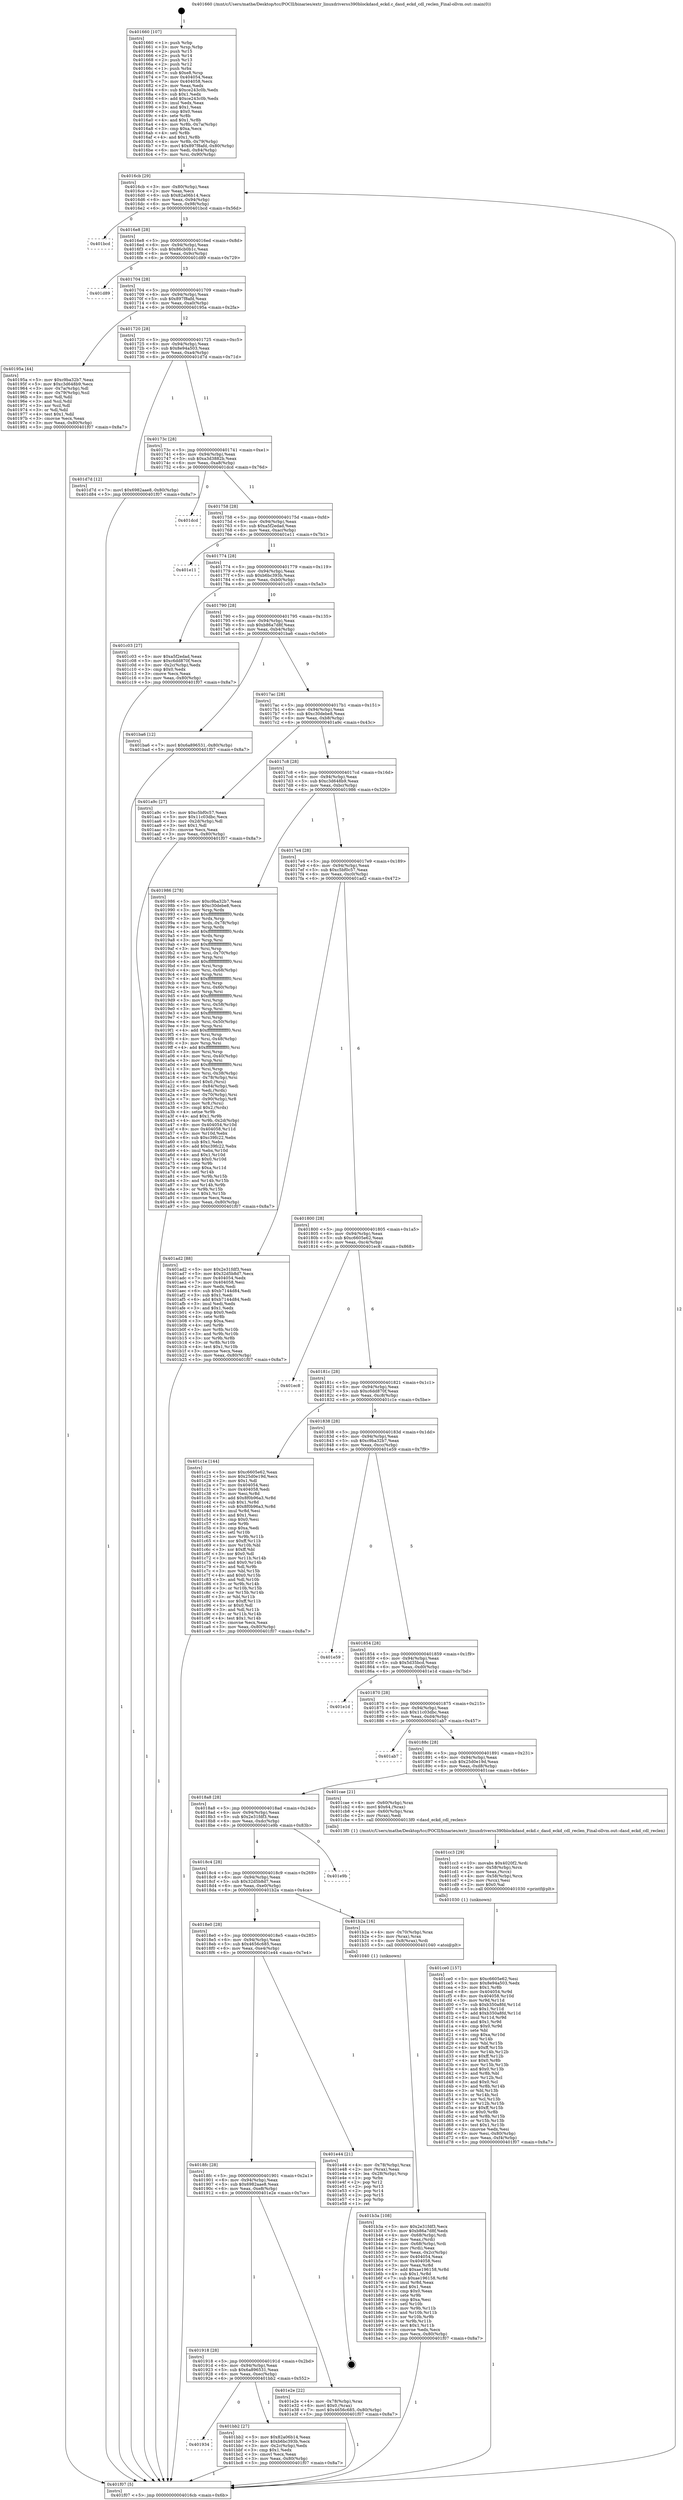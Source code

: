 digraph "0x401660" {
  label = "0x401660 (/mnt/c/Users/mathe/Desktop/tcc/POCII/binaries/extr_linuxdriverss390blockdasd_eckd.c_dasd_eckd_cdl_reclen_Final-ollvm.out::main(0))"
  labelloc = "t"
  node[shape=record]

  Entry [label="",width=0.3,height=0.3,shape=circle,fillcolor=black,style=filled]
  "0x4016cb" [label="{
     0x4016cb [29]\l
     | [instrs]\l
     &nbsp;&nbsp;0x4016cb \<+3\>: mov -0x80(%rbp),%eax\l
     &nbsp;&nbsp;0x4016ce \<+2\>: mov %eax,%ecx\l
     &nbsp;&nbsp;0x4016d0 \<+6\>: sub $0x82a06b14,%ecx\l
     &nbsp;&nbsp;0x4016d6 \<+6\>: mov %eax,-0x94(%rbp)\l
     &nbsp;&nbsp;0x4016dc \<+6\>: mov %ecx,-0x98(%rbp)\l
     &nbsp;&nbsp;0x4016e2 \<+6\>: je 0000000000401bcd \<main+0x56d\>\l
  }"]
  "0x401bcd" [label="{
     0x401bcd\l
  }", style=dashed]
  "0x4016e8" [label="{
     0x4016e8 [28]\l
     | [instrs]\l
     &nbsp;&nbsp;0x4016e8 \<+5\>: jmp 00000000004016ed \<main+0x8d\>\l
     &nbsp;&nbsp;0x4016ed \<+6\>: mov -0x94(%rbp),%eax\l
     &nbsp;&nbsp;0x4016f3 \<+5\>: sub $0x86cb0b1c,%eax\l
     &nbsp;&nbsp;0x4016f8 \<+6\>: mov %eax,-0x9c(%rbp)\l
     &nbsp;&nbsp;0x4016fe \<+6\>: je 0000000000401d89 \<main+0x729\>\l
  }"]
  Exit [label="",width=0.3,height=0.3,shape=circle,fillcolor=black,style=filled,peripheries=2]
  "0x401d89" [label="{
     0x401d89\l
  }", style=dashed]
  "0x401704" [label="{
     0x401704 [28]\l
     | [instrs]\l
     &nbsp;&nbsp;0x401704 \<+5\>: jmp 0000000000401709 \<main+0xa9\>\l
     &nbsp;&nbsp;0x401709 \<+6\>: mov -0x94(%rbp),%eax\l
     &nbsp;&nbsp;0x40170f \<+5\>: sub $0x897f8afd,%eax\l
     &nbsp;&nbsp;0x401714 \<+6\>: mov %eax,-0xa0(%rbp)\l
     &nbsp;&nbsp;0x40171a \<+6\>: je 000000000040195a \<main+0x2fa\>\l
  }"]
  "0x401ce0" [label="{
     0x401ce0 [157]\l
     | [instrs]\l
     &nbsp;&nbsp;0x401ce0 \<+5\>: mov $0xc6605e62,%esi\l
     &nbsp;&nbsp;0x401ce5 \<+5\>: mov $0x8e94a503,%edx\l
     &nbsp;&nbsp;0x401cea \<+3\>: mov $0x1,%r8b\l
     &nbsp;&nbsp;0x401ced \<+8\>: mov 0x404054,%r9d\l
     &nbsp;&nbsp;0x401cf5 \<+8\>: mov 0x404058,%r10d\l
     &nbsp;&nbsp;0x401cfd \<+3\>: mov %r9d,%r11d\l
     &nbsp;&nbsp;0x401d00 \<+7\>: sub $0xb350a8fd,%r11d\l
     &nbsp;&nbsp;0x401d07 \<+4\>: sub $0x1,%r11d\l
     &nbsp;&nbsp;0x401d0b \<+7\>: add $0xb350a8fd,%r11d\l
     &nbsp;&nbsp;0x401d12 \<+4\>: imul %r11d,%r9d\l
     &nbsp;&nbsp;0x401d16 \<+4\>: and $0x1,%r9d\l
     &nbsp;&nbsp;0x401d1a \<+4\>: cmp $0x0,%r9d\l
     &nbsp;&nbsp;0x401d1e \<+3\>: sete %bl\l
     &nbsp;&nbsp;0x401d21 \<+4\>: cmp $0xa,%r10d\l
     &nbsp;&nbsp;0x401d25 \<+4\>: setl %r14b\l
     &nbsp;&nbsp;0x401d29 \<+3\>: mov %bl,%r15b\l
     &nbsp;&nbsp;0x401d2c \<+4\>: xor $0xff,%r15b\l
     &nbsp;&nbsp;0x401d30 \<+3\>: mov %r14b,%r12b\l
     &nbsp;&nbsp;0x401d33 \<+4\>: xor $0xff,%r12b\l
     &nbsp;&nbsp;0x401d37 \<+4\>: xor $0x0,%r8b\l
     &nbsp;&nbsp;0x401d3b \<+3\>: mov %r15b,%r13b\l
     &nbsp;&nbsp;0x401d3e \<+4\>: and $0x0,%r13b\l
     &nbsp;&nbsp;0x401d42 \<+3\>: and %r8b,%bl\l
     &nbsp;&nbsp;0x401d45 \<+3\>: mov %r12b,%cl\l
     &nbsp;&nbsp;0x401d48 \<+3\>: and $0x0,%cl\l
     &nbsp;&nbsp;0x401d4b \<+3\>: and %r8b,%r14b\l
     &nbsp;&nbsp;0x401d4e \<+3\>: or %bl,%r13b\l
     &nbsp;&nbsp;0x401d51 \<+3\>: or %r14b,%cl\l
     &nbsp;&nbsp;0x401d54 \<+3\>: xor %cl,%r13b\l
     &nbsp;&nbsp;0x401d57 \<+3\>: or %r12b,%r15b\l
     &nbsp;&nbsp;0x401d5a \<+4\>: xor $0xff,%r15b\l
     &nbsp;&nbsp;0x401d5e \<+4\>: or $0x0,%r8b\l
     &nbsp;&nbsp;0x401d62 \<+3\>: and %r8b,%r15b\l
     &nbsp;&nbsp;0x401d65 \<+3\>: or %r15b,%r13b\l
     &nbsp;&nbsp;0x401d68 \<+4\>: test $0x1,%r13b\l
     &nbsp;&nbsp;0x401d6c \<+3\>: cmovne %edx,%esi\l
     &nbsp;&nbsp;0x401d6f \<+3\>: mov %esi,-0x80(%rbp)\l
     &nbsp;&nbsp;0x401d72 \<+6\>: mov %eax,-0xf4(%rbp)\l
     &nbsp;&nbsp;0x401d78 \<+5\>: jmp 0000000000401f07 \<main+0x8a7\>\l
  }"]
  "0x40195a" [label="{
     0x40195a [44]\l
     | [instrs]\l
     &nbsp;&nbsp;0x40195a \<+5\>: mov $0xc9ba32b7,%eax\l
     &nbsp;&nbsp;0x40195f \<+5\>: mov $0xc3d648b9,%ecx\l
     &nbsp;&nbsp;0x401964 \<+3\>: mov -0x7a(%rbp),%dl\l
     &nbsp;&nbsp;0x401967 \<+4\>: mov -0x79(%rbp),%sil\l
     &nbsp;&nbsp;0x40196b \<+3\>: mov %dl,%dil\l
     &nbsp;&nbsp;0x40196e \<+3\>: and %sil,%dil\l
     &nbsp;&nbsp;0x401971 \<+3\>: xor %sil,%dl\l
     &nbsp;&nbsp;0x401974 \<+3\>: or %dl,%dil\l
     &nbsp;&nbsp;0x401977 \<+4\>: test $0x1,%dil\l
     &nbsp;&nbsp;0x40197b \<+3\>: cmovne %ecx,%eax\l
     &nbsp;&nbsp;0x40197e \<+3\>: mov %eax,-0x80(%rbp)\l
     &nbsp;&nbsp;0x401981 \<+5\>: jmp 0000000000401f07 \<main+0x8a7\>\l
  }"]
  "0x401720" [label="{
     0x401720 [28]\l
     | [instrs]\l
     &nbsp;&nbsp;0x401720 \<+5\>: jmp 0000000000401725 \<main+0xc5\>\l
     &nbsp;&nbsp;0x401725 \<+6\>: mov -0x94(%rbp),%eax\l
     &nbsp;&nbsp;0x40172b \<+5\>: sub $0x8e94a503,%eax\l
     &nbsp;&nbsp;0x401730 \<+6\>: mov %eax,-0xa4(%rbp)\l
     &nbsp;&nbsp;0x401736 \<+6\>: je 0000000000401d7d \<main+0x71d\>\l
  }"]
  "0x401f07" [label="{
     0x401f07 [5]\l
     | [instrs]\l
     &nbsp;&nbsp;0x401f07 \<+5\>: jmp 00000000004016cb \<main+0x6b\>\l
  }"]
  "0x401660" [label="{
     0x401660 [107]\l
     | [instrs]\l
     &nbsp;&nbsp;0x401660 \<+1\>: push %rbp\l
     &nbsp;&nbsp;0x401661 \<+3\>: mov %rsp,%rbp\l
     &nbsp;&nbsp;0x401664 \<+2\>: push %r15\l
     &nbsp;&nbsp;0x401666 \<+2\>: push %r14\l
     &nbsp;&nbsp;0x401668 \<+2\>: push %r13\l
     &nbsp;&nbsp;0x40166a \<+2\>: push %r12\l
     &nbsp;&nbsp;0x40166c \<+1\>: push %rbx\l
     &nbsp;&nbsp;0x40166d \<+7\>: sub $0xe8,%rsp\l
     &nbsp;&nbsp;0x401674 \<+7\>: mov 0x404054,%eax\l
     &nbsp;&nbsp;0x40167b \<+7\>: mov 0x404058,%ecx\l
     &nbsp;&nbsp;0x401682 \<+2\>: mov %eax,%edx\l
     &nbsp;&nbsp;0x401684 \<+6\>: sub $0xce243c0b,%edx\l
     &nbsp;&nbsp;0x40168a \<+3\>: sub $0x1,%edx\l
     &nbsp;&nbsp;0x40168d \<+6\>: add $0xce243c0b,%edx\l
     &nbsp;&nbsp;0x401693 \<+3\>: imul %edx,%eax\l
     &nbsp;&nbsp;0x401696 \<+3\>: and $0x1,%eax\l
     &nbsp;&nbsp;0x401699 \<+3\>: cmp $0x0,%eax\l
     &nbsp;&nbsp;0x40169c \<+4\>: sete %r8b\l
     &nbsp;&nbsp;0x4016a0 \<+4\>: and $0x1,%r8b\l
     &nbsp;&nbsp;0x4016a4 \<+4\>: mov %r8b,-0x7a(%rbp)\l
     &nbsp;&nbsp;0x4016a8 \<+3\>: cmp $0xa,%ecx\l
     &nbsp;&nbsp;0x4016ab \<+4\>: setl %r8b\l
     &nbsp;&nbsp;0x4016af \<+4\>: and $0x1,%r8b\l
     &nbsp;&nbsp;0x4016b3 \<+4\>: mov %r8b,-0x79(%rbp)\l
     &nbsp;&nbsp;0x4016b7 \<+7\>: movl $0x897f8afd,-0x80(%rbp)\l
     &nbsp;&nbsp;0x4016be \<+6\>: mov %edi,-0x84(%rbp)\l
     &nbsp;&nbsp;0x4016c4 \<+7\>: mov %rsi,-0x90(%rbp)\l
  }"]
  "0x401cc3" [label="{
     0x401cc3 [29]\l
     | [instrs]\l
     &nbsp;&nbsp;0x401cc3 \<+10\>: movabs $0x4020f2,%rdi\l
     &nbsp;&nbsp;0x401ccd \<+4\>: mov -0x58(%rbp),%rcx\l
     &nbsp;&nbsp;0x401cd1 \<+2\>: mov %eax,(%rcx)\l
     &nbsp;&nbsp;0x401cd3 \<+4\>: mov -0x58(%rbp),%rcx\l
     &nbsp;&nbsp;0x401cd7 \<+2\>: mov (%rcx),%esi\l
     &nbsp;&nbsp;0x401cd9 \<+2\>: mov $0x0,%al\l
     &nbsp;&nbsp;0x401cdb \<+5\>: call 0000000000401030 \<printf@plt\>\l
     | [calls]\l
     &nbsp;&nbsp;0x401030 \{1\} (unknown)\l
  }"]
  "0x401d7d" [label="{
     0x401d7d [12]\l
     | [instrs]\l
     &nbsp;&nbsp;0x401d7d \<+7\>: movl $0x6982aae8,-0x80(%rbp)\l
     &nbsp;&nbsp;0x401d84 \<+5\>: jmp 0000000000401f07 \<main+0x8a7\>\l
  }"]
  "0x40173c" [label="{
     0x40173c [28]\l
     | [instrs]\l
     &nbsp;&nbsp;0x40173c \<+5\>: jmp 0000000000401741 \<main+0xe1\>\l
     &nbsp;&nbsp;0x401741 \<+6\>: mov -0x94(%rbp),%eax\l
     &nbsp;&nbsp;0x401747 \<+5\>: sub $0xa3d3882b,%eax\l
     &nbsp;&nbsp;0x40174c \<+6\>: mov %eax,-0xa8(%rbp)\l
     &nbsp;&nbsp;0x401752 \<+6\>: je 0000000000401dcd \<main+0x76d\>\l
  }"]
  "0x401934" [label="{
     0x401934\l
  }", style=dashed]
  "0x401dcd" [label="{
     0x401dcd\l
  }", style=dashed]
  "0x401758" [label="{
     0x401758 [28]\l
     | [instrs]\l
     &nbsp;&nbsp;0x401758 \<+5\>: jmp 000000000040175d \<main+0xfd\>\l
     &nbsp;&nbsp;0x40175d \<+6\>: mov -0x94(%rbp),%eax\l
     &nbsp;&nbsp;0x401763 \<+5\>: sub $0xa5f2edad,%eax\l
     &nbsp;&nbsp;0x401768 \<+6\>: mov %eax,-0xac(%rbp)\l
     &nbsp;&nbsp;0x40176e \<+6\>: je 0000000000401e11 \<main+0x7b1\>\l
  }"]
  "0x401bb2" [label="{
     0x401bb2 [27]\l
     | [instrs]\l
     &nbsp;&nbsp;0x401bb2 \<+5\>: mov $0x82a06b14,%eax\l
     &nbsp;&nbsp;0x401bb7 \<+5\>: mov $0xb6bc393b,%ecx\l
     &nbsp;&nbsp;0x401bbc \<+3\>: mov -0x2c(%rbp),%edx\l
     &nbsp;&nbsp;0x401bbf \<+3\>: cmp $0x1,%edx\l
     &nbsp;&nbsp;0x401bc2 \<+3\>: cmovl %ecx,%eax\l
     &nbsp;&nbsp;0x401bc5 \<+3\>: mov %eax,-0x80(%rbp)\l
     &nbsp;&nbsp;0x401bc8 \<+5\>: jmp 0000000000401f07 \<main+0x8a7\>\l
  }"]
  "0x401e11" [label="{
     0x401e11\l
  }", style=dashed]
  "0x401774" [label="{
     0x401774 [28]\l
     | [instrs]\l
     &nbsp;&nbsp;0x401774 \<+5\>: jmp 0000000000401779 \<main+0x119\>\l
     &nbsp;&nbsp;0x401779 \<+6\>: mov -0x94(%rbp),%eax\l
     &nbsp;&nbsp;0x40177f \<+5\>: sub $0xb6bc393b,%eax\l
     &nbsp;&nbsp;0x401784 \<+6\>: mov %eax,-0xb0(%rbp)\l
     &nbsp;&nbsp;0x40178a \<+6\>: je 0000000000401c03 \<main+0x5a3\>\l
  }"]
  "0x401918" [label="{
     0x401918 [28]\l
     | [instrs]\l
     &nbsp;&nbsp;0x401918 \<+5\>: jmp 000000000040191d \<main+0x2bd\>\l
     &nbsp;&nbsp;0x40191d \<+6\>: mov -0x94(%rbp),%eax\l
     &nbsp;&nbsp;0x401923 \<+5\>: sub $0x6a896531,%eax\l
     &nbsp;&nbsp;0x401928 \<+6\>: mov %eax,-0xec(%rbp)\l
     &nbsp;&nbsp;0x40192e \<+6\>: je 0000000000401bb2 \<main+0x552\>\l
  }"]
  "0x401c03" [label="{
     0x401c03 [27]\l
     | [instrs]\l
     &nbsp;&nbsp;0x401c03 \<+5\>: mov $0xa5f2edad,%eax\l
     &nbsp;&nbsp;0x401c08 \<+5\>: mov $0xc6dd870f,%ecx\l
     &nbsp;&nbsp;0x401c0d \<+3\>: mov -0x2c(%rbp),%edx\l
     &nbsp;&nbsp;0x401c10 \<+3\>: cmp $0x0,%edx\l
     &nbsp;&nbsp;0x401c13 \<+3\>: cmove %ecx,%eax\l
     &nbsp;&nbsp;0x401c16 \<+3\>: mov %eax,-0x80(%rbp)\l
     &nbsp;&nbsp;0x401c19 \<+5\>: jmp 0000000000401f07 \<main+0x8a7\>\l
  }"]
  "0x401790" [label="{
     0x401790 [28]\l
     | [instrs]\l
     &nbsp;&nbsp;0x401790 \<+5\>: jmp 0000000000401795 \<main+0x135\>\l
     &nbsp;&nbsp;0x401795 \<+6\>: mov -0x94(%rbp),%eax\l
     &nbsp;&nbsp;0x40179b \<+5\>: sub $0xb86a7d8f,%eax\l
     &nbsp;&nbsp;0x4017a0 \<+6\>: mov %eax,-0xb4(%rbp)\l
     &nbsp;&nbsp;0x4017a6 \<+6\>: je 0000000000401ba6 \<main+0x546\>\l
  }"]
  "0x401e2e" [label="{
     0x401e2e [22]\l
     | [instrs]\l
     &nbsp;&nbsp;0x401e2e \<+4\>: mov -0x78(%rbp),%rax\l
     &nbsp;&nbsp;0x401e32 \<+6\>: movl $0x0,(%rax)\l
     &nbsp;&nbsp;0x401e38 \<+7\>: movl $0x4656c685,-0x80(%rbp)\l
     &nbsp;&nbsp;0x401e3f \<+5\>: jmp 0000000000401f07 \<main+0x8a7\>\l
  }"]
  "0x401ba6" [label="{
     0x401ba6 [12]\l
     | [instrs]\l
     &nbsp;&nbsp;0x401ba6 \<+7\>: movl $0x6a896531,-0x80(%rbp)\l
     &nbsp;&nbsp;0x401bad \<+5\>: jmp 0000000000401f07 \<main+0x8a7\>\l
  }"]
  "0x4017ac" [label="{
     0x4017ac [28]\l
     | [instrs]\l
     &nbsp;&nbsp;0x4017ac \<+5\>: jmp 00000000004017b1 \<main+0x151\>\l
     &nbsp;&nbsp;0x4017b1 \<+6\>: mov -0x94(%rbp),%eax\l
     &nbsp;&nbsp;0x4017b7 \<+5\>: sub $0xc30debe8,%eax\l
     &nbsp;&nbsp;0x4017bc \<+6\>: mov %eax,-0xb8(%rbp)\l
     &nbsp;&nbsp;0x4017c2 \<+6\>: je 0000000000401a9c \<main+0x43c\>\l
  }"]
  "0x4018fc" [label="{
     0x4018fc [28]\l
     | [instrs]\l
     &nbsp;&nbsp;0x4018fc \<+5\>: jmp 0000000000401901 \<main+0x2a1\>\l
     &nbsp;&nbsp;0x401901 \<+6\>: mov -0x94(%rbp),%eax\l
     &nbsp;&nbsp;0x401907 \<+5\>: sub $0x6982aae8,%eax\l
     &nbsp;&nbsp;0x40190c \<+6\>: mov %eax,-0xe8(%rbp)\l
     &nbsp;&nbsp;0x401912 \<+6\>: je 0000000000401e2e \<main+0x7ce\>\l
  }"]
  "0x401a9c" [label="{
     0x401a9c [27]\l
     | [instrs]\l
     &nbsp;&nbsp;0x401a9c \<+5\>: mov $0xc5bf0c57,%eax\l
     &nbsp;&nbsp;0x401aa1 \<+5\>: mov $0x11c03dbc,%ecx\l
     &nbsp;&nbsp;0x401aa6 \<+3\>: mov -0x2d(%rbp),%dl\l
     &nbsp;&nbsp;0x401aa9 \<+3\>: test $0x1,%dl\l
     &nbsp;&nbsp;0x401aac \<+3\>: cmovne %ecx,%eax\l
     &nbsp;&nbsp;0x401aaf \<+3\>: mov %eax,-0x80(%rbp)\l
     &nbsp;&nbsp;0x401ab2 \<+5\>: jmp 0000000000401f07 \<main+0x8a7\>\l
  }"]
  "0x4017c8" [label="{
     0x4017c8 [28]\l
     | [instrs]\l
     &nbsp;&nbsp;0x4017c8 \<+5\>: jmp 00000000004017cd \<main+0x16d\>\l
     &nbsp;&nbsp;0x4017cd \<+6\>: mov -0x94(%rbp),%eax\l
     &nbsp;&nbsp;0x4017d3 \<+5\>: sub $0xc3d648b9,%eax\l
     &nbsp;&nbsp;0x4017d8 \<+6\>: mov %eax,-0xbc(%rbp)\l
     &nbsp;&nbsp;0x4017de \<+6\>: je 0000000000401986 \<main+0x326\>\l
  }"]
  "0x401e44" [label="{
     0x401e44 [21]\l
     | [instrs]\l
     &nbsp;&nbsp;0x401e44 \<+4\>: mov -0x78(%rbp),%rax\l
     &nbsp;&nbsp;0x401e48 \<+2\>: mov (%rax),%eax\l
     &nbsp;&nbsp;0x401e4a \<+4\>: lea -0x28(%rbp),%rsp\l
     &nbsp;&nbsp;0x401e4e \<+1\>: pop %rbx\l
     &nbsp;&nbsp;0x401e4f \<+2\>: pop %r12\l
     &nbsp;&nbsp;0x401e51 \<+2\>: pop %r13\l
     &nbsp;&nbsp;0x401e53 \<+2\>: pop %r14\l
     &nbsp;&nbsp;0x401e55 \<+2\>: pop %r15\l
     &nbsp;&nbsp;0x401e57 \<+1\>: pop %rbp\l
     &nbsp;&nbsp;0x401e58 \<+1\>: ret\l
  }"]
  "0x401986" [label="{
     0x401986 [278]\l
     | [instrs]\l
     &nbsp;&nbsp;0x401986 \<+5\>: mov $0xc9ba32b7,%eax\l
     &nbsp;&nbsp;0x40198b \<+5\>: mov $0xc30debe8,%ecx\l
     &nbsp;&nbsp;0x401990 \<+3\>: mov %rsp,%rdx\l
     &nbsp;&nbsp;0x401993 \<+4\>: add $0xfffffffffffffff0,%rdx\l
     &nbsp;&nbsp;0x401997 \<+3\>: mov %rdx,%rsp\l
     &nbsp;&nbsp;0x40199a \<+4\>: mov %rdx,-0x78(%rbp)\l
     &nbsp;&nbsp;0x40199e \<+3\>: mov %rsp,%rdx\l
     &nbsp;&nbsp;0x4019a1 \<+4\>: add $0xfffffffffffffff0,%rdx\l
     &nbsp;&nbsp;0x4019a5 \<+3\>: mov %rdx,%rsp\l
     &nbsp;&nbsp;0x4019a8 \<+3\>: mov %rsp,%rsi\l
     &nbsp;&nbsp;0x4019ab \<+4\>: add $0xfffffffffffffff0,%rsi\l
     &nbsp;&nbsp;0x4019af \<+3\>: mov %rsi,%rsp\l
     &nbsp;&nbsp;0x4019b2 \<+4\>: mov %rsi,-0x70(%rbp)\l
     &nbsp;&nbsp;0x4019b6 \<+3\>: mov %rsp,%rsi\l
     &nbsp;&nbsp;0x4019b9 \<+4\>: add $0xfffffffffffffff0,%rsi\l
     &nbsp;&nbsp;0x4019bd \<+3\>: mov %rsi,%rsp\l
     &nbsp;&nbsp;0x4019c0 \<+4\>: mov %rsi,-0x68(%rbp)\l
     &nbsp;&nbsp;0x4019c4 \<+3\>: mov %rsp,%rsi\l
     &nbsp;&nbsp;0x4019c7 \<+4\>: add $0xfffffffffffffff0,%rsi\l
     &nbsp;&nbsp;0x4019cb \<+3\>: mov %rsi,%rsp\l
     &nbsp;&nbsp;0x4019ce \<+4\>: mov %rsi,-0x60(%rbp)\l
     &nbsp;&nbsp;0x4019d2 \<+3\>: mov %rsp,%rsi\l
     &nbsp;&nbsp;0x4019d5 \<+4\>: add $0xfffffffffffffff0,%rsi\l
     &nbsp;&nbsp;0x4019d9 \<+3\>: mov %rsi,%rsp\l
     &nbsp;&nbsp;0x4019dc \<+4\>: mov %rsi,-0x58(%rbp)\l
     &nbsp;&nbsp;0x4019e0 \<+3\>: mov %rsp,%rsi\l
     &nbsp;&nbsp;0x4019e3 \<+4\>: add $0xfffffffffffffff0,%rsi\l
     &nbsp;&nbsp;0x4019e7 \<+3\>: mov %rsi,%rsp\l
     &nbsp;&nbsp;0x4019ea \<+4\>: mov %rsi,-0x50(%rbp)\l
     &nbsp;&nbsp;0x4019ee \<+3\>: mov %rsp,%rsi\l
     &nbsp;&nbsp;0x4019f1 \<+4\>: add $0xfffffffffffffff0,%rsi\l
     &nbsp;&nbsp;0x4019f5 \<+3\>: mov %rsi,%rsp\l
     &nbsp;&nbsp;0x4019f8 \<+4\>: mov %rsi,-0x48(%rbp)\l
     &nbsp;&nbsp;0x4019fc \<+3\>: mov %rsp,%rsi\l
     &nbsp;&nbsp;0x4019ff \<+4\>: add $0xfffffffffffffff0,%rsi\l
     &nbsp;&nbsp;0x401a03 \<+3\>: mov %rsi,%rsp\l
     &nbsp;&nbsp;0x401a06 \<+4\>: mov %rsi,-0x40(%rbp)\l
     &nbsp;&nbsp;0x401a0a \<+3\>: mov %rsp,%rsi\l
     &nbsp;&nbsp;0x401a0d \<+4\>: add $0xfffffffffffffff0,%rsi\l
     &nbsp;&nbsp;0x401a11 \<+3\>: mov %rsi,%rsp\l
     &nbsp;&nbsp;0x401a14 \<+4\>: mov %rsi,-0x38(%rbp)\l
     &nbsp;&nbsp;0x401a18 \<+4\>: mov -0x78(%rbp),%rsi\l
     &nbsp;&nbsp;0x401a1c \<+6\>: movl $0x0,(%rsi)\l
     &nbsp;&nbsp;0x401a22 \<+6\>: mov -0x84(%rbp),%edi\l
     &nbsp;&nbsp;0x401a28 \<+2\>: mov %edi,(%rdx)\l
     &nbsp;&nbsp;0x401a2a \<+4\>: mov -0x70(%rbp),%rsi\l
     &nbsp;&nbsp;0x401a2e \<+7\>: mov -0x90(%rbp),%r8\l
     &nbsp;&nbsp;0x401a35 \<+3\>: mov %r8,(%rsi)\l
     &nbsp;&nbsp;0x401a38 \<+3\>: cmpl $0x2,(%rdx)\l
     &nbsp;&nbsp;0x401a3b \<+4\>: setne %r9b\l
     &nbsp;&nbsp;0x401a3f \<+4\>: and $0x1,%r9b\l
     &nbsp;&nbsp;0x401a43 \<+4\>: mov %r9b,-0x2d(%rbp)\l
     &nbsp;&nbsp;0x401a47 \<+8\>: mov 0x404054,%r10d\l
     &nbsp;&nbsp;0x401a4f \<+8\>: mov 0x404058,%r11d\l
     &nbsp;&nbsp;0x401a57 \<+3\>: mov %r10d,%ebx\l
     &nbsp;&nbsp;0x401a5a \<+6\>: sub $0xc39fc22,%ebx\l
     &nbsp;&nbsp;0x401a60 \<+3\>: sub $0x1,%ebx\l
     &nbsp;&nbsp;0x401a63 \<+6\>: add $0xc39fc22,%ebx\l
     &nbsp;&nbsp;0x401a69 \<+4\>: imul %ebx,%r10d\l
     &nbsp;&nbsp;0x401a6d \<+4\>: and $0x1,%r10d\l
     &nbsp;&nbsp;0x401a71 \<+4\>: cmp $0x0,%r10d\l
     &nbsp;&nbsp;0x401a75 \<+4\>: sete %r9b\l
     &nbsp;&nbsp;0x401a79 \<+4\>: cmp $0xa,%r11d\l
     &nbsp;&nbsp;0x401a7d \<+4\>: setl %r14b\l
     &nbsp;&nbsp;0x401a81 \<+3\>: mov %r9b,%r15b\l
     &nbsp;&nbsp;0x401a84 \<+3\>: and %r14b,%r15b\l
     &nbsp;&nbsp;0x401a87 \<+3\>: xor %r14b,%r9b\l
     &nbsp;&nbsp;0x401a8a \<+3\>: or %r9b,%r15b\l
     &nbsp;&nbsp;0x401a8d \<+4\>: test $0x1,%r15b\l
     &nbsp;&nbsp;0x401a91 \<+3\>: cmovne %ecx,%eax\l
     &nbsp;&nbsp;0x401a94 \<+3\>: mov %eax,-0x80(%rbp)\l
     &nbsp;&nbsp;0x401a97 \<+5\>: jmp 0000000000401f07 \<main+0x8a7\>\l
  }"]
  "0x4017e4" [label="{
     0x4017e4 [28]\l
     | [instrs]\l
     &nbsp;&nbsp;0x4017e4 \<+5\>: jmp 00000000004017e9 \<main+0x189\>\l
     &nbsp;&nbsp;0x4017e9 \<+6\>: mov -0x94(%rbp),%eax\l
     &nbsp;&nbsp;0x4017ef \<+5\>: sub $0xc5bf0c57,%eax\l
     &nbsp;&nbsp;0x4017f4 \<+6\>: mov %eax,-0xc0(%rbp)\l
     &nbsp;&nbsp;0x4017fa \<+6\>: je 0000000000401ad2 \<main+0x472\>\l
  }"]
  "0x401b3a" [label="{
     0x401b3a [108]\l
     | [instrs]\l
     &nbsp;&nbsp;0x401b3a \<+5\>: mov $0x2e31fdf3,%ecx\l
     &nbsp;&nbsp;0x401b3f \<+5\>: mov $0xb86a7d8f,%edx\l
     &nbsp;&nbsp;0x401b44 \<+4\>: mov -0x68(%rbp),%rdi\l
     &nbsp;&nbsp;0x401b48 \<+2\>: mov %eax,(%rdi)\l
     &nbsp;&nbsp;0x401b4a \<+4\>: mov -0x68(%rbp),%rdi\l
     &nbsp;&nbsp;0x401b4e \<+2\>: mov (%rdi),%eax\l
     &nbsp;&nbsp;0x401b50 \<+3\>: mov %eax,-0x2c(%rbp)\l
     &nbsp;&nbsp;0x401b53 \<+7\>: mov 0x404054,%eax\l
     &nbsp;&nbsp;0x401b5a \<+7\>: mov 0x404058,%esi\l
     &nbsp;&nbsp;0x401b61 \<+3\>: mov %eax,%r8d\l
     &nbsp;&nbsp;0x401b64 \<+7\>: add $0xae196158,%r8d\l
     &nbsp;&nbsp;0x401b6b \<+4\>: sub $0x1,%r8d\l
     &nbsp;&nbsp;0x401b6f \<+7\>: sub $0xae196158,%r8d\l
     &nbsp;&nbsp;0x401b76 \<+4\>: imul %r8d,%eax\l
     &nbsp;&nbsp;0x401b7a \<+3\>: and $0x1,%eax\l
     &nbsp;&nbsp;0x401b7d \<+3\>: cmp $0x0,%eax\l
     &nbsp;&nbsp;0x401b80 \<+4\>: sete %r9b\l
     &nbsp;&nbsp;0x401b84 \<+3\>: cmp $0xa,%esi\l
     &nbsp;&nbsp;0x401b87 \<+4\>: setl %r10b\l
     &nbsp;&nbsp;0x401b8b \<+3\>: mov %r9b,%r11b\l
     &nbsp;&nbsp;0x401b8e \<+3\>: and %r10b,%r11b\l
     &nbsp;&nbsp;0x401b91 \<+3\>: xor %r10b,%r9b\l
     &nbsp;&nbsp;0x401b94 \<+3\>: or %r9b,%r11b\l
     &nbsp;&nbsp;0x401b97 \<+4\>: test $0x1,%r11b\l
     &nbsp;&nbsp;0x401b9b \<+3\>: cmovne %edx,%ecx\l
     &nbsp;&nbsp;0x401b9e \<+3\>: mov %ecx,-0x80(%rbp)\l
     &nbsp;&nbsp;0x401ba1 \<+5\>: jmp 0000000000401f07 \<main+0x8a7\>\l
  }"]
  "0x4018e0" [label="{
     0x4018e0 [28]\l
     | [instrs]\l
     &nbsp;&nbsp;0x4018e0 \<+5\>: jmp 00000000004018e5 \<main+0x285\>\l
     &nbsp;&nbsp;0x4018e5 \<+6\>: mov -0x94(%rbp),%eax\l
     &nbsp;&nbsp;0x4018eb \<+5\>: sub $0x4656c685,%eax\l
     &nbsp;&nbsp;0x4018f0 \<+6\>: mov %eax,-0xe4(%rbp)\l
     &nbsp;&nbsp;0x4018f6 \<+6\>: je 0000000000401e44 \<main+0x7e4\>\l
  }"]
  "0x401ad2" [label="{
     0x401ad2 [88]\l
     | [instrs]\l
     &nbsp;&nbsp;0x401ad2 \<+5\>: mov $0x2e31fdf3,%eax\l
     &nbsp;&nbsp;0x401ad7 \<+5\>: mov $0x32d5b8d7,%ecx\l
     &nbsp;&nbsp;0x401adc \<+7\>: mov 0x404054,%edx\l
     &nbsp;&nbsp;0x401ae3 \<+7\>: mov 0x404058,%esi\l
     &nbsp;&nbsp;0x401aea \<+2\>: mov %edx,%edi\l
     &nbsp;&nbsp;0x401aec \<+6\>: sub $0xb7144d84,%edi\l
     &nbsp;&nbsp;0x401af2 \<+3\>: sub $0x1,%edi\l
     &nbsp;&nbsp;0x401af5 \<+6\>: add $0xb7144d84,%edi\l
     &nbsp;&nbsp;0x401afb \<+3\>: imul %edi,%edx\l
     &nbsp;&nbsp;0x401afe \<+3\>: and $0x1,%edx\l
     &nbsp;&nbsp;0x401b01 \<+3\>: cmp $0x0,%edx\l
     &nbsp;&nbsp;0x401b04 \<+4\>: sete %r8b\l
     &nbsp;&nbsp;0x401b08 \<+3\>: cmp $0xa,%esi\l
     &nbsp;&nbsp;0x401b0b \<+4\>: setl %r9b\l
     &nbsp;&nbsp;0x401b0f \<+3\>: mov %r8b,%r10b\l
     &nbsp;&nbsp;0x401b12 \<+3\>: and %r9b,%r10b\l
     &nbsp;&nbsp;0x401b15 \<+3\>: xor %r9b,%r8b\l
     &nbsp;&nbsp;0x401b18 \<+3\>: or %r8b,%r10b\l
     &nbsp;&nbsp;0x401b1b \<+4\>: test $0x1,%r10b\l
     &nbsp;&nbsp;0x401b1f \<+3\>: cmovne %ecx,%eax\l
     &nbsp;&nbsp;0x401b22 \<+3\>: mov %eax,-0x80(%rbp)\l
     &nbsp;&nbsp;0x401b25 \<+5\>: jmp 0000000000401f07 \<main+0x8a7\>\l
  }"]
  "0x401800" [label="{
     0x401800 [28]\l
     | [instrs]\l
     &nbsp;&nbsp;0x401800 \<+5\>: jmp 0000000000401805 \<main+0x1a5\>\l
     &nbsp;&nbsp;0x401805 \<+6\>: mov -0x94(%rbp),%eax\l
     &nbsp;&nbsp;0x40180b \<+5\>: sub $0xc6605e62,%eax\l
     &nbsp;&nbsp;0x401810 \<+6\>: mov %eax,-0xc4(%rbp)\l
     &nbsp;&nbsp;0x401816 \<+6\>: je 0000000000401ec8 \<main+0x868\>\l
  }"]
  "0x401b2a" [label="{
     0x401b2a [16]\l
     | [instrs]\l
     &nbsp;&nbsp;0x401b2a \<+4\>: mov -0x70(%rbp),%rax\l
     &nbsp;&nbsp;0x401b2e \<+3\>: mov (%rax),%rax\l
     &nbsp;&nbsp;0x401b31 \<+4\>: mov 0x8(%rax),%rdi\l
     &nbsp;&nbsp;0x401b35 \<+5\>: call 0000000000401040 \<atoi@plt\>\l
     | [calls]\l
     &nbsp;&nbsp;0x401040 \{1\} (unknown)\l
  }"]
  "0x401ec8" [label="{
     0x401ec8\l
  }", style=dashed]
  "0x40181c" [label="{
     0x40181c [28]\l
     | [instrs]\l
     &nbsp;&nbsp;0x40181c \<+5\>: jmp 0000000000401821 \<main+0x1c1\>\l
     &nbsp;&nbsp;0x401821 \<+6\>: mov -0x94(%rbp),%eax\l
     &nbsp;&nbsp;0x401827 \<+5\>: sub $0xc6dd870f,%eax\l
     &nbsp;&nbsp;0x40182c \<+6\>: mov %eax,-0xc8(%rbp)\l
     &nbsp;&nbsp;0x401832 \<+6\>: je 0000000000401c1e \<main+0x5be\>\l
  }"]
  "0x4018c4" [label="{
     0x4018c4 [28]\l
     | [instrs]\l
     &nbsp;&nbsp;0x4018c4 \<+5\>: jmp 00000000004018c9 \<main+0x269\>\l
     &nbsp;&nbsp;0x4018c9 \<+6\>: mov -0x94(%rbp),%eax\l
     &nbsp;&nbsp;0x4018cf \<+5\>: sub $0x32d5b8d7,%eax\l
     &nbsp;&nbsp;0x4018d4 \<+6\>: mov %eax,-0xe0(%rbp)\l
     &nbsp;&nbsp;0x4018da \<+6\>: je 0000000000401b2a \<main+0x4ca\>\l
  }"]
  "0x401c1e" [label="{
     0x401c1e [144]\l
     | [instrs]\l
     &nbsp;&nbsp;0x401c1e \<+5\>: mov $0xc6605e62,%eax\l
     &nbsp;&nbsp;0x401c23 \<+5\>: mov $0x25d0e19d,%ecx\l
     &nbsp;&nbsp;0x401c28 \<+2\>: mov $0x1,%dl\l
     &nbsp;&nbsp;0x401c2a \<+7\>: mov 0x404054,%esi\l
     &nbsp;&nbsp;0x401c31 \<+7\>: mov 0x404058,%edi\l
     &nbsp;&nbsp;0x401c38 \<+3\>: mov %esi,%r8d\l
     &nbsp;&nbsp;0x401c3b \<+7\>: add $0x8f0b96a3,%r8d\l
     &nbsp;&nbsp;0x401c42 \<+4\>: sub $0x1,%r8d\l
     &nbsp;&nbsp;0x401c46 \<+7\>: sub $0x8f0b96a3,%r8d\l
     &nbsp;&nbsp;0x401c4d \<+4\>: imul %r8d,%esi\l
     &nbsp;&nbsp;0x401c51 \<+3\>: and $0x1,%esi\l
     &nbsp;&nbsp;0x401c54 \<+3\>: cmp $0x0,%esi\l
     &nbsp;&nbsp;0x401c57 \<+4\>: sete %r9b\l
     &nbsp;&nbsp;0x401c5b \<+3\>: cmp $0xa,%edi\l
     &nbsp;&nbsp;0x401c5e \<+4\>: setl %r10b\l
     &nbsp;&nbsp;0x401c62 \<+3\>: mov %r9b,%r11b\l
     &nbsp;&nbsp;0x401c65 \<+4\>: xor $0xff,%r11b\l
     &nbsp;&nbsp;0x401c69 \<+3\>: mov %r10b,%bl\l
     &nbsp;&nbsp;0x401c6c \<+3\>: xor $0xff,%bl\l
     &nbsp;&nbsp;0x401c6f \<+3\>: xor $0x0,%dl\l
     &nbsp;&nbsp;0x401c72 \<+3\>: mov %r11b,%r14b\l
     &nbsp;&nbsp;0x401c75 \<+4\>: and $0x0,%r14b\l
     &nbsp;&nbsp;0x401c79 \<+3\>: and %dl,%r9b\l
     &nbsp;&nbsp;0x401c7c \<+3\>: mov %bl,%r15b\l
     &nbsp;&nbsp;0x401c7f \<+4\>: and $0x0,%r15b\l
     &nbsp;&nbsp;0x401c83 \<+3\>: and %dl,%r10b\l
     &nbsp;&nbsp;0x401c86 \<+3\>: or %r9b,%r14b\l
     &nbsp;&nbsp;0x401c89 \<+3\>: or %r10b,%r15b\l
     &nbsp;&nbsp;0x401c8c \<+3\>: xor %r15b,%r14b\l
     &nbsp;&nbsp;0x401c8f \<+3\>: or %bl,%r11b\l
     &nbsp;&nbsp;0x401c92 \<+4\>: xor $0xff,%r11b\l
     &nbsp;&nbsp;0x401c96 \<+3\>: or $0x0,%dl\l
     &nbsp;&nbsp;0x401c99 \<+3\>: and %dl,%r11b\l
     &nbsp;&nbsp;0x401c9c \<+3\>: or %r11b,%r14b\l
     &nbsp;&nbsp;0x401c9f \<+4\>: test $0x1,%r14b\l
     &nbsp;&nbsp;0x401ca3 \<+3\>: cmovne %ecx,%eax\l
     &nbsp;&nbsp;0x401ca6 \<+3\>: mov %eax,-0x80(%rbp)\l
     &nbsp;&nbsp;0x401ca9 \<+5\>: jmp 0000000000401f07 \<main+0x8a7\>\l
  }"]
  "0x401838" [label="{
     0x401838 [28]\l
     | [instrs]\l
     &nbsp;&nbsp;0x401838 \<+5\>: jmp 000000000040183d \<main+0x1dd\>\l
     &nbsp;&nbsp;0x40183d \<+6\>: mov -0x94(%rbp),%eax\l
     &nbsp;&nbsp;0x401843 \<+5\>: sub $0xc9ba32b7,%eax\l
     &nbsp;&nbsp;0x401848 \<+6\>: mov %eax,-0xcc(%rbp)\l
     &nbsp;&nbsp;0x40184e \<+6\>: je 0000000000401e59 \<main+0x7f9\>\l
  }"]
  "0x401e9b" [label="{
     0x401e9b\l
  }", style=dashed]
  "0x401e59" [label="{
     0x401e59\l
  }", style=dashed]
  "0x401854" [label="{
     0x401854 [28]\l
     | [instrs]\l
     &nbsp;&nbsp;0x401854 \<+5\>: jmp 0000000000401859 \<main+0x1f9\>\l
     &nbsp;&nbsp;0x401859 \<+6\>: mov -0x94(%rbp),%eax\l
     &nbsp;&nbsp;0x40185f \<+5\>: sub $0x5d35bcd,%eax\l
     &nbsp;&nbsp;0x401864 \<+6\>: mov %eax,-0xd0(%rbp)\l
     &nbsp;&nbsp;0x40186a \<+6\>: je 0000000000401e1d \<main+0x7bd\>\l
  }"]
  "0x4018a8" [label="{
     0x4018a8 [28]\l
     | [instrs]\l
     &nbsp;&nbsp;0x4018a8 \<+5\>: jmp 00000000004018ad \<main+0x24d\>\l
     &nbsp;&nbsp;0x4018ad \<+6\>: mov -0x94(%rbp),%eax\l
     &nbsp;&nbsp;0x4018b3 \<+5\>: sub $0x2e31fdf3,%eax\l
     &nbsp;&nbsp;0x4018b8 \<+6\>: mov %eax,-0xdc(%rbp)\l
     &nbsp;&nbsp;0x4018be \<+6\>: je 0000000000401e9b \<main+0x83b\>\l
  }"]
  "0x401e1d" [label="{
     0x401e1d\l
  }", style=dashed]
  "0x401870" [label="{
     0x401870 [28]\l
     | [instrs]\l
     &nbsp;&nbsp;0x401870 \<+5\>: jmp 0000000000401875 \<main+0x215\>\l
     &nbsp;&nbsp;0x401875 \<+6\>: mov -0x94(%rbp),%eax\l
     &nbsp;&nbsp;0x40187b \<+5\>: sub $0x11c03dbc,%eax\l
     &nbsp;&nbsp;0x401880 \<+6\>: mov %eax,-0xd4(%rbp)\l
     &nbsp;&nbsp;0x401886 \<+6\>: je 0000000000401ab7 \<main+0x457\>\l
  }"]
  "0x401cae" [label="{
     0x401cae [21]\l
     | [instrs]\l
     &nbsp;&nbsp;0x401cae \<+4\>: mov -0x60(%rbp),%rax\l
     &nbsp;&nbsp;0x401cb2 \<+6\>: movl $0x64,(%rax)\l
     &nbsp;&nbsp;0x401cb8 \<+4\>: mov -0x60(%rbp),%rax\l
     &nbsp;&nbsp;0x401cbc \<+2\>: mov (%rax),%edi\l
     &nbsp;&nbsp;0x401cbe \<+5\>: call 00000000004013f0 \<dasd_eckd_cdl_reclen\>\l
     | [calls]\l
     &nbsp;&nbsp;0x4013f0 \{1\} (/mnt/c/Users/mathe/Desktop/tcc/POCII/binaries/extr_linuxdriverss390blockdasd_eckd.c_dasd_eckd_cdl_reclen_Final-ollvm.out::dasd_eckd_cdl_reclen)\l
  }"]
  "0x401ab7" [label="{
     0x401ab7\l
  }", style=dashed]
  "0x40188c" [label="{
     0x40188c [28]\l
     | [instrs]\l
     &nbsp;&nbsp;0x40188c \<+5\>: jmp 0000000000401891 \<main+0x231\>\l
     &nbsp;&nbsp;0x401891 \<+6\>: mov -0x94(%rbp),%eax\l
     &nbsp;&nbsp;0x401897 \<+5\>: sub $0x25d0e19d,%eax\l
     &nbsp;&nbsp;0x40189c \<+6\>: mov %eax,-0xd8(%rbp)\l
     &nbsp;&nbsp;0x4018a2 \<+6\>: je 0000000000401cae \<main+0x64e\>\l
  }"]
  Entry -> "0x401660" [label=" 1"]
  "0x4016cb" -> "0x401bcd" [label=" 0"]
  "0x4016cb" -> "0x4016e8" [label=" 13"]
  "0x401e44" -> Exit [label=" 1"]
  "0x4016e8" -> "0x401d89" [label=" 0"]
  "0x4016e8" -> "0x401704" [label=" 13"]
  "0x401e2e" -> "0x401f07" [label=" 1"]
  "0x401704" -> "0x40195a" [label=" 1"]
  "0x401704" -> "0x401720" [label=" 12"]
  "0x40195a" -> "0x401f07" [label=" 1"]
  "0x401660" -> "0x4016cb" [label=" 1"]
  "0x401f07" -> "0x4016cb" [label=" 12"]
  "0x401d7d" -> "0x401f07" [label=" 1"]
  "0x401720" -> "0x401d7d" [label=" 1"]
  "0x401720" -> "0x40173c" [label=" 11"]
  "0x401ce0" -> "0x401f07" [label=" 1"]
  "0x40173c" -> "0x401dcd" [label=" 0"]
  "0x40173c" -> "0x401758" [label=" 11"]
  "0x401cc3" -> "0x401ce0" [label=" 1"]
  "0x401758" -> "0x401e11" [label=" 0"]
  "0x401758" -> "0x401774" [label=" 11"]
  "0x401cae" -> "0x401cc3" [label=" 1"]
  "0x401774" -> "0x401c03" [label=" 1"]
  "0x401774" -> "0x401790" [label=" 10"]
  "0x401c03" -> "0x401f07" [label=" 1"]
  "0x401790" -> "0x401ba6" [label=" 1"]
  "0x401790" -> "0x4017ac" [label=" 9"]
  "0x401bb2" -> "0x401f07" [label=" 1"]
  "0x4017ac" -> "0x401a9c" [label=" 1"]
  "0x4017ac" -> "0x4017c8" [label=" 8"]
  "0x401918" -> "0x401bb2" [label=" 1"]
  "0x4017c8" -> "0x401986" [label=" 1"]
  "0x4017c8" -> "0x4017e4" [label=" 7"]
  "0x401c1e" -> "0x401f07" [label=" 1"]
  "0x401986" -> "0x401f07" [label=" 1"]
  "0x401a9c" -> "0x401f07" [label=" 1"]
  "0x4018fc" -> "0x401e2e" [label=" 1"]
  "0x4017e4" -> "0x401ad2" [label=" 1"]
  "0x4017e4" -> "0x401800" [label=" 6"]
  "0x401ad2" -> "0x401f07" [label=" 1"]
  "0x401918" -> "0x401934" [label=" 0"]
  "0x401800" -> "0x401ec8" [label=" 0"]
  "0x401800" -> "0x40181c" [label=" 6"]
  "0x4018e0" -> "0x4018fc" [label=" 2"]
  "0x40181c" -> "0x401c1e" [label=" 1"]
  "0x40181c" -> "0x401838" [label=" 5"]
  "0x4018fc" -> "0x401918" [label=" 1"]
  "0x401838" -> "0x401e59" [label=" 0"]
  "0x401838" -> "0x401854" [label=" 5"]
  "0x401ba6" -> "0x401f07" [label=" 1"]
  "0x401854" -> "0x401e1d" [label=" 0"]
  "0x401854" -> "0x401870" [label=" 5"]
  "0x401b2a" -> "0x401b3a" [label=" 1"]
  "0x401870" -> "0x401ab7" [label=" 0"]
  "0x401870" -> "0x40188c" [label=" 5"]
  "0x4018c4" -> "0x4018e0" [label=" 3"]
  "0x40188c" -> "0x401cae" [label=" 1"]
  "0x40188c" -> "0x4018a8" [label=" 4"]
  "0x401b3a" -> "0x401f07" [label=" 1"]
  "0x4018a8" -> "0x401e9b" [label=" 0"]
  "0x4018a8" -> "0x4018c4" [label=" 4"]
  "0x4018e0" -> "0x401e44" [label=" 1"]
  "0x4018c4" -> "0x401b2a" [label=" 1"]
}
